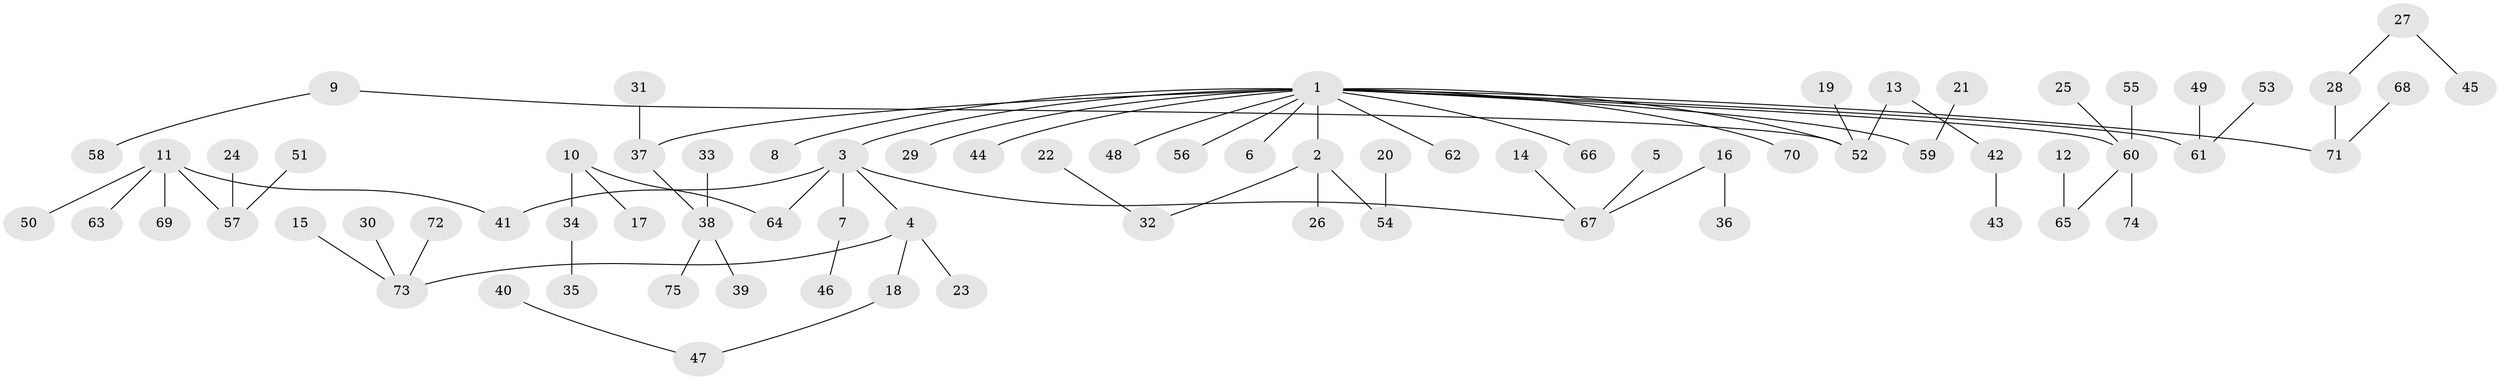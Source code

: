 // original degree distribution, {10: 0.006711409395973154, 6: 0.020134228187919462, 3: 0.15436241610738255, 5: 0.03355704697986577, 2: 0.24161073825503357, 4: 0.04697986577181208, 1: 0.4966442953020134}
// Generated by graph-tools (version 1.1) at 2025/26/03/09/25 03:26:31]
// undirected, 75 vertices, 74 edges
graph export_dot {
graph [start="1"]
  node [color=gray90,style=filled];
  1;
  2;
  3;
  4;
  5;
  6;
  7;
  8;
  9;
  10;
  11;
  12;
  13;
  14;
  15;
  16;
  17;
  18;
  19;
  20;
  21;
  22;
  23;
  24;
  25;
  26;
  27;
  28;
  29;
  30;
  31;
  32;
  33;
  34;
  35;
  36;
  37;
  38;
  39;
  40;
  41;
  42;
  43;
  44;
  45;
  46;
  47;
  48;
  49;
  50;
  51;
  52;
  53;
  54;
  55;
  56;
  57;
  58;
  59;
  60;
  61;
  62;
  63;
  64;
  65;
  66;
  67;
  68;
  69;
  70;
  71;
  72;
  73;
  74;
  75;
  1 -- 2 [weight=1.0];
  1 -- 3 [weight=1.0];
  1 -- 6 [weight=1.0];
  1 -- 8 [weight=1.0];
  1 -- 29 [weight=1.0];
  1 -- 37 [weight=1.0];
  1 -- 44 [weight=1.0];
  1 -- 48 [weight=1.0];
  1 -- 52 [weight=1.0];
  1 -- 56 [weight=1.0];
  1 -- 59 [weight=1.0];
  1 -- 60 [weight=1.0];
  1 -- 61 [weight=1.0];
  1 -- 62 [weight=1.0];
  1 -- 66 [weight=1.0];
  1 -- 70 [weight=1.0];
  1 -- 71 [weight=1.0];
  2 -- 26 [weight=1.0];
  2 -- 32 [weight=1.0];
  2 -- 54 [weight=1.0];
  3 -- 4 [weight=1.0];
  3 -- 7 [weight=1.0];
  3 -- 41 [weight=1.0];
  3 -- 64 [weight=1.0];
  3 -- 67 [weight=1.0];
  4 -- 18 [weight=1.0];
  4 -- 23 [weight=1.0];
  4 -- 73 [weight=1.0];
  5 -- 67 [weight=1.0];
  7 -- 46 [weight=1.0];
  9 -- 52 [weight=1.0];
  9 -- 58 [weight=1.0];
  10 -- 17 [weight=1.0];
  10 -- 34 [weight=1.0];
  10 -- 64 [weight=1.0];
  11 -- 41 [weight=1.0];
  11 -- 50 [weight=1.0];
  11 -- 57 [weight=1.0];
  11 -- 63 [weight=1.0];
  11 -- 69 [weight=1.0];
  12 -- 65 [weight=1.0];
  13 -- 42 [weight=1.0];
  13 -- 52 [weight=1.0];
  14 -- 67 [weight=1.0];
  15 -- 73 [weight=1.0];
  16 -- 36 [weight=1.0];
  16 -- 67 [weight=1.0];
  18 -- 47 [weight=1.0];
  19 -- 52 [weight=1.0];
  20 -- 54 [weight=1.0];
  21 -- 59 [weight=1.0];
  22 -- 32 [weight=1.0];
  24 -- 57 [weight=1.0];
  25 -- 60 [weight=1.0];
  27 -- 28 [weight=1.0];
  27 -- 45 [weight=1.0];
  28 -- 71 [weight=1.0];
  30 -- 73 [weight=1.0];
  31 -- 37 [weight=1.0];
  33 -- 38 [weight=1.0];
  34 -- 35 [weight=1.0];
  37 -- 38 [weight=1.0];
  38 -- 39 [weight=1.0];
  38 -- 75 [weight=1.0];
  40 -- 47 [weight=1.0];
  42 -- 43 [weight=1.0];
  49 -- 61 [weight=1.0];
  51 -- 57 [weight=1.0];
  53 -- 61 [weight=1.0];
  55 -- 60 [weight=1.0];
  60 -- 65 [weight=1.0];
  60 -- 74 [weight=1.0];
  68 -- 71 [weight=1.0];
  72 -- 73 [weight=1.0];
}
